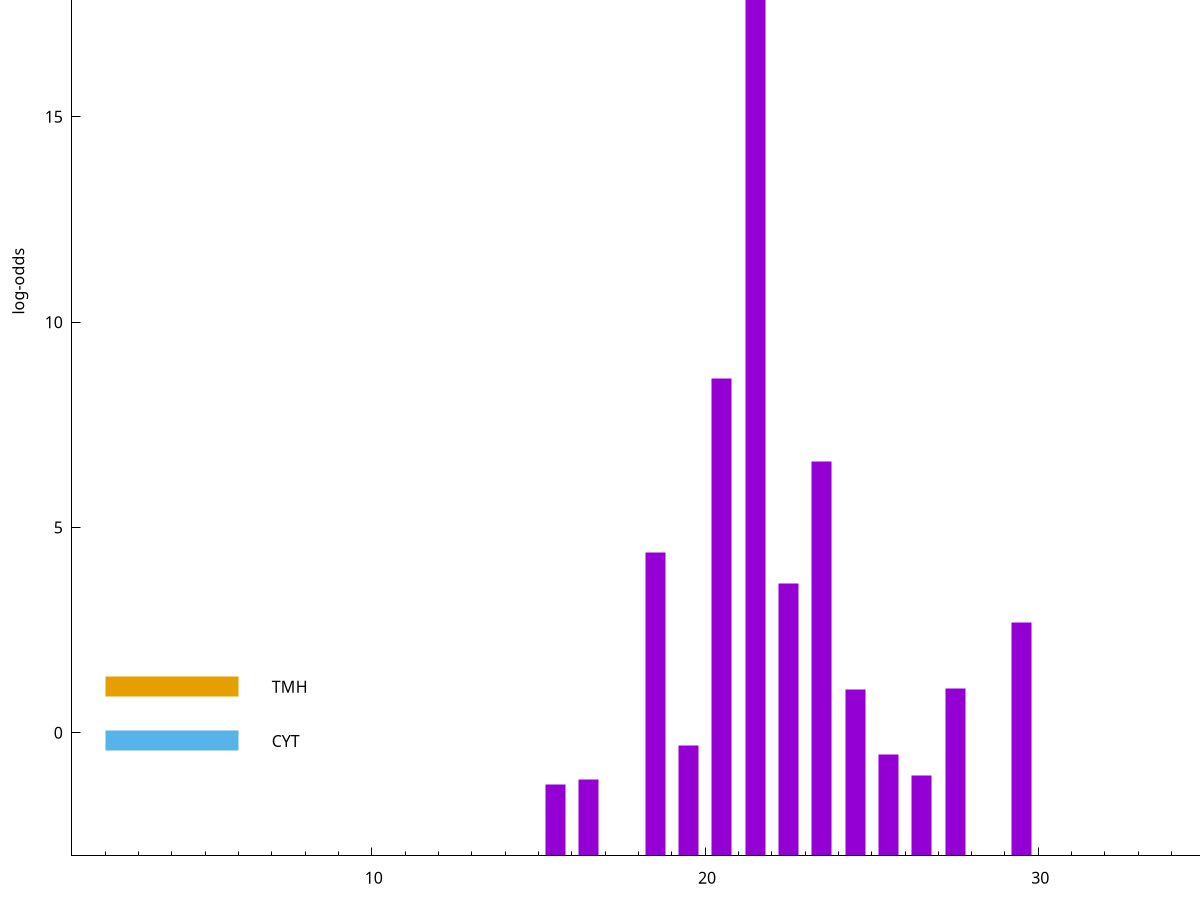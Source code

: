 set title "LipoP predictions for SRR4065679.gff"
set size 2., 1.4
set xrange [1:70] 
set mxtics 10
set yrange [-3:25]
set y2range [0:28]
set ylabel "log-odds"
set term postscript eps color solid "Helvetica" 30
set output "SRR4065679.gff1.eps"
set arrow from 2,23.171 to 6,23.171 nohead lt 1 lw 20
set label "SpI" at 7,23.171
set arrow from 2,1.12222 to 6,1.12222 nohead lt 4 lw 20
set label "TMH" at 7,1.12222
set arrow from 2,-0.200913 to 6,-0.200913 nohead lt 3 lw 20
set label "CYT" at 7,-0.200913
set arrow from 2,23.171 to 6,23.171 nohead lt 1 lw 20
set label "SpI" at 7,23.171
# NOTE: The scores below are the log-odds scores with the threshold
# NOTE: subtracted (a hack to make gnuplot make the histogram all
# NOTE: look nice).
plot "-" axes x1y2 title "" with impulses lt 1 lw 20
21.500000 26.170900
20.500000 11.631820
23.500000 9.609570
18.500000 7.378000
22.500000 6.626660
29.500000 5.690820
27.500000 4.085160
24.500000 4.059150
19.500000 2.691897
25.500000 2.473203
26.500000 1.954270
16.500000 1.862750
15.500000 1.735720
e
exit
